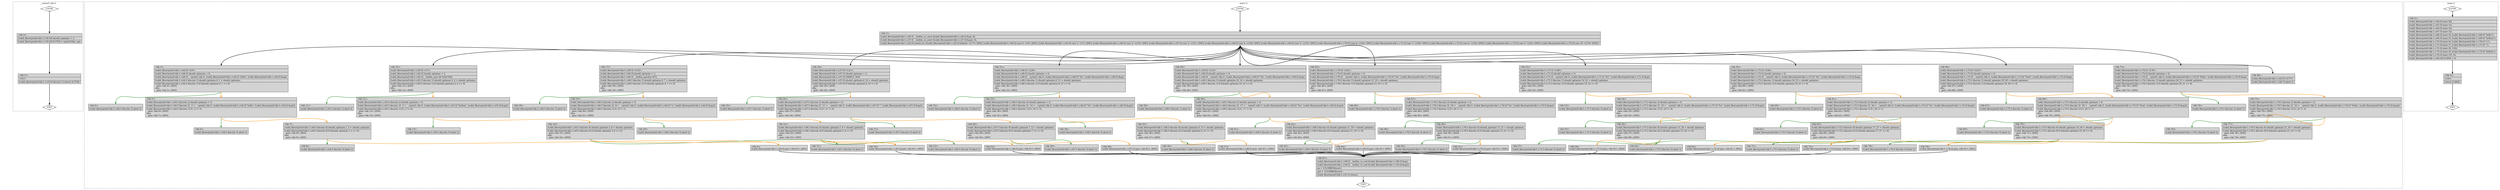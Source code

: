 digraph "a-vprintf-chk-1.c.015t.cfg" {
overlap=false;
subgraph "cluster___vprintf_chk" {
	style="dashed";
	color="black";
	label="__vprintf_chk ()";
	fn_6_basic_block_0 [shape=Mdiamond,style=filled,fillcolor=white,label="ENTRY"];

	fn_6_basic_block_1 [shape=Mdiamond,style=filled,fillcolor=white,label="EXIT"];

	fn_6_basic_block_2 [shape=record,style=filled,fillcolor=lightgrey,label="{\<bb\ 2\>:\l\
|[valid_files/vprintf-chk-1.c:18:19]\ should_optimize\ =\ 1;\l\
|[valid_files/vprintf-chk-1.c:19:10]\ D.3758\ =\ vprintf\ (fmt,\ ap);\l\
}"];

	fn_6_basic_block_3 [shape=record,style=filled,fillcolor=lightgrey,label="{\<bb\ 3\>:\l\
|\<L0\>:\l\
|[valid_files/vprintf-chk-1.c:19:10\ discrim\ 1]\ return\ D.3758;\l\
}"];

	fn_6_basic_block_0:s -> fn_6_basic_block_2:n [style="solid,bold",color=black,weight=100,constraint=true];
	fn_6_basic_block_2:s -> fn_6_basic_block_3:n [style="solid,bold",color=black,weight=100,constraint=true];
	fn_6_basic_block_3:s -> fn_6_basic_block_1:n [style="solid,bold",color=black,weight=10,constraint=true];
	fn_6_basic_block_0:s -> fn_6_basic_block_1:n [style="invis",constraint=true];
}
subgraph "cluster_inner" {
	style="dashed";
	color="black";
	label="inner ()";
	fn_7_basic_block_0 [shape=Mdiamond,style=filled,fillcolor=white,label="ENTRY"];

	fn_7_basic_block_1 [shape=Mdiamond,style=filled,fillcolor=white,label="EXIT"];

	fn_7_basic_block_2 [shape=record,style=filled,fillcolor=lightgrey,label="{\<bb\ 2\>:\l\
|[valid_files/vprintf-chk-1.c:26:3]\ __builtin_va_start\ ([valid_files/vprintf-chk-1.c:26:3]\ &ap,\ 0);\l\
|[valid_files/vprintf-chk-1.c:27:3]\ __builtin_va_start\ ([valid_files/vprintf-chk-1.c:27:3]\ &ap2,\ 0);\l\
|[valid_files/vprintf-chk-1.c:29:3]\ switch\ (x)\ \<[valid_files/vprintf-chk-1.c:45:5]\ default:\ \<L77\>\ [INV],\ [valid_files/vprintf-chk-1.c:64:3]\ case\ 0:\ \<L0\>\ [INV],\ [valid_files/vprintf-chk-1.c:65:3]\ case\ 1:\ \<L7\>\ [INV],\ [valid_files/vprintf-chk-1.c:66:3]\ case\ 2:\ \<L14\>\ [INV],\ [valid_files/vprintf-chk-1.c:67:3]\ case\ 3:\ \<L21\>\ [INV],\ [valid_files/vprintf-chk-1.c:68:3]\ case\ 4:\ \<L28\>\ [INV],\ [valid_files/vprintf-chk-1.c:69:3]\ case\ 5:\ \<L35\>\ [INV],\ [valid_files/vprintf-chk-1.c:70:3]\ case\ 6:\ \<L42\>\ [INV],\ [valid_files/vprintf-chk-1.c:71:3]\ case\ 7:\ \<L49\>\ [INV],\ [valid_files/vprintf-chk-1.c:72:3]\ case\ 8:\ \<L56\>\ [INV],\ [valid_files/vprintf-chk-1.c:73:3]\ case\ 9:\ \<L63\>\ [INV],\ [valid_files/vprintf-chk-1.c:74:3]\ case\ 10:\ \<L70\>\ [INV]\>\l\
}"];

	fn_7_basic_block_3 [shape=record,style=filled,fillcolor=lightgrey,label="{\<bb\ 3\>:\l\
|[valid_files/vprintf-chk-1.c:64:3]\ \<L0\>:\l\
|[valid_files/vprintf-chk-1.c:64:3]\ should_optimize\ =\ 0;\l\
|[valid_files/vprintf-chk-1.c:64:3]\ __vprintf_chk\ (1,\ [valid_files/vprintf-chk-1.c:64:3]\ \"hello\",\ [valid_files/vprintf-chk-1.c:64:3]\ &ap);\l\
|[valid_files/vprintf-chk-1.c:64:3\ discrim\ 1]\ should_optimize.0_1\ =\ should_optimize;\l\
|[valid_files/vprintf-chk-1.c:64:3\ discrim\ 1]\ if\ (should_optimize.0_1\ ==\ 0)\l\
\ \ goto\ \<bb\ 4\>;\ [INV]\l\
else\l\
\ \ goto\ \<bb\ 5\>;\ [INV]\l\
}"];

	fn_7_basic_block_4 [shape=record,style=filled,fillcolor=lightgrey,label="{\<bb\ 4\>:\l\
|[valid_files/vprintf-chk-1.c:64:3\ discrim\ 1]\ abort\ ();\l\
}"];

	fn_7_basic_block_5 [shape=record,style=filled,fillcolor=lightgrey,label="{\<bb\ 5\>:\l\
|[valid_files/vprintf-chk-1.c:64:3\ discrim\ 2]\ should_optimize\ =\ 0;\l\
|[valid_files/vprintf-chk-1.c:64:3\ discrim\ 2]\ _2\ =\ __vprintf_chk\ (1,\ [valid_files/vprintf-chk-1.c:64:3]\ \"hello\",\ [valid_files/vprintf-chk-1.c:64:3]\ &ap2);\l\
|[valid_files/vprintf-chk-1.c:64:3\ discrim\ 1]\ if\ (_2\ !=\ 5)\l\
\ \ goto\ \<bb\ 6\>;\ [INV]\l\
else\l\
\ \ goto\ \<bb\ 7\>;\ [INV]\l\
}"];

	fn_7_basic_block_6 [shape=record,style=filled,fillcolor=lightgrey,label="{\<bb\ 6\>:\l\
|[valid_files/vprintf-chk-1.c:64:3\ discrim\ 3]\ abort\ ();\l\
}"];

	fn_7_basic_block_7 [shape=record,style=filled,fillcolor=lightgrey,label="{\<bb\ 7\>:\l\
|[valid_files/vprintf-chk-1.c:64:3\ discrim\ 4]\ should_optimize.1_3\ =\ should_optimize;\l\
|[valid_files/vprintf-chk-1.c:64:3\ discrim\ 4]\ if\ (should_optimize.1_3\ ==\ 0)\l\
\ \ goto\ \<bb\ 8\>;\ [INV]\l\
else\l\
\ \ goto\ \<bb\ 9\>;\ [INV]\l\
}"];

	fn_7_basic_block_8 [shape=record,style=filled,fillcolor=lightgrey,label="{\<bb\ 8\>:\l\
|[valid_files/vprintf-chk-1.c:64:3\ discrim\ 5]\ abort\ ();\l\
}"];

	fn_7_basic_block_9 [shape=record,style=filled,fillcolor=lightgrey,label="{\<bb\ 9\>:\l\
[valid_files/vprintf-chk-1.c:64:3]\ goto\ \<bb\ 81\>;\ [INV]\l\
}"];

	fn_7_basic_block_10 [shape=record,style=filled,fillcolor=lightgrey,label="{\<bb\ 10\>:\l\
|[valid_files/vprintf-chk-1.c:65:3]\ \<L7\>:\l\
|[valid_files/vprintf-chk-1.c:65:3]\ should_optimize\ =\ 1;\l\
|[valid_files/vprintf-chk-1.c:65:3]\ __builtin_puts\ (&\"hello\"[0]);\l\
|[valid_files/vprintf-chk-1.c:65:3\ discrim\ 1]\ should_optimize.2_4\ =\ should_optimize;\l\
|[valid_files/vprintf-chk-1.c:65:3\ discrim\ 1]\ if\ (should_optimize.2_4\ ==\ 0)\l\
\ \ goto\ \<bb\ 11\>;\ [INV]\l\
else\l\
\ \ goto\ \<bb\ 12\>;\ [INV]\l\
}"];

	fn_7_basic_block_11 [shape=record,style=filled,fillcolor=lightgrey,label="{\<bb\ 11\>:\l\
|[valid_files/vprintf-chk-1.c:65:3\ discrim\ 1]\ abort\ ();\l\
}"];

	fn_7_basic_block_12 [shape=record,style=filled,fillcolor=lightgrey,label="{\<bb\ 12\>:\l\
|[valid_files/vprintf-chk-1.c:65:3\ discrim\ 2]\ should_optimize\ =\ 0;\l\
|[valid_files/vprintf-chk-1.c:65:3\ discrim\ 2]\ _5\ =\ __vprintf_chk\ (1,\ [valid_files/vprintf-chk-1.c:65:3]\ \"hello\\n\",\ [valid_files/vprintf-chk-1.c:65:3]\ &ap2);\l\
|[valid_files/vprintf-chk-1.c:65:3\ discrim\ 1]\ if\ (_5\ !=\ 6)\l\
\ \ goto\ \<bb\ 13\>;\ [INV]\l\
else\l\
\ \ goto\ \<bb\ 14\>;\ [INV]\l\
}"];

	fn_7_basic_block_13 [shape=record,style=filled,fillcolor=lightgrey,label="{\<bb\ 13\>:\l\
|[valid_files/vprintf-chk-1.c:65:3\ discrim\ 3]\ abort\ ();\l\
}"];

	fn_7_basic_block_14 [shape=record,style=filled,fillcolor=lightgrey,label="{\<bb\ 14\>:\l\
|[valid_files/vprintf-chk-1.c:65:3\ discrim\ 4]\ should_optimize.3_6\ =\ should_optimize;\l\
|[valid_files/vprintf-chk-1.c:65:3\ discrim\ 4]\ if\ (should_optimize.3_6\ ==\ 0)\l\
\ \ goto\ \<bb\ 15\>;\ [INV]\l\
else\l\
\ \ goto\ \<bb\ 16\>;\ [INV]\l\
}"];

	fn_7_basic_block_15 [shape=record,style=filled,fillcolor=lightgrey,label="{\<bb\ 15\>:\l\
|[valid_files/vprintf-chk-1.c:65:3\ discrim\ 5]\ abort\ ();\l\
}"];

	fn_7_basic_block_16 [shape=record,style=filled,fillcolor=lightgrey,label="{\<bb\ 16\>:\l\
[valid_files/vprintf-chk-1.c:65:3]\ goto\ \<bb\ 81\>;\ [INV]\l\
}"];

	fn_7_basic_block_17 [shape=record,style=filled,fillcolor=lightgrey,label="{\<bb\ 17\>:\l\
|[valid_files/vprintf-chk-1.c:66:3]\ \<L14\>:\l\
|[valid_files/vprintf-chk-1.c:66:3]\ should_optimize\ =\ 1;\l\
|[valid_files/vprintf-chk-1.c:66:3]\ __builtin_putchar\ (97);\l\
|[valid_files/vprintf-chk-1.c:66:3\ discrim\ 1]\ should_optimize.4_7\ =\ should_optimize;\l\
|[valid_files/vprintf-chk-1.c:66:3\ discrim\ 1]\ if\ (should_optimize.4_7\ ==\ 0)\l\
\ \ goto\ \<bb\ 18\>;\ [INV]\l\
else\l\
\ \ goto\ \<bb\ 19\>;\ [INV]\l\
}"];

	fn_7_basic_block_18 [shape=record,style=filled,fillcolor=lightgrey,label="{\<bb\ 18\>:\l\
|[valid_files/vprintf-chk-1.c:66:3\ discrim\ 1]\ abort\ ();\l\
}"];

	fn_7_basic_block_19 [shape=record,style=filled,fillcolor=lightgrey,label="{\<bb\ 19\>:\l\
|[valid_files/vprintf-chk-1.c:66:3\ discrim\ 2]\ should_optimize\ =\ 0;\l\
|[valid_files/vprintf-chk-1.c:66:3\ discrim\ 2]\ _8\ =\ __vprintf_chk\ (1,\ [valid_files/vprintf-chk-1.c:66:3]\ \"a\",\ [valid_files/vprintf-chk-1.c:66:3]\ &ap2);\l\
|[valid_files/vprintf-chk-1.c:66:3\ discrim\ 1]\ if\ (_8\ !=\ 1)\l\
\ \ goto\ \<bb\ 20\>;\ [INV]\l\
else\l\
\ \ goto\ \<bb\ 21\>;\ [INV]\l\
}"];

	fn_7_basic_block_20 [shape=record,style=filled,fillcolor=lightgrey,label="{\<bb\ 20\>:\l\
|[valid_files/vprintf-chk-1.c:66:3\ discrim\ 3]\ abort\ ();\l\
}"];

	fn_7_basic_block_21 [shape=record,style=filled,fillcolor=lightgrey,label="{\<bb\ 21\>:\l\
|[valid_files/vprintf-chk-1.c:66:3\ discrim\ 4]\ should_optimize.5_9\ =\ should_optimize;\l\
|[valid_files/vprintf-chk-1.c:66:3\ discrim\ 4]\ if\ (should_optimize.5_9\ ==\ 0)\l\
\ \ goto\ \<bb\ 22\>;\ [INV]\l\
else\l\
\ \ goto\ \<bb\ 23\>;\ [INV]\l\
}"];

	fn_7_basic_block_22 [shape=record,style=filled,fillcolor=lightgrey,label="{\<bb\ 22\>:\l\
|[valid_files/vprintf-chk-1.c:66:3\ discrim\ 5]\ abort\ ();\l\
}"];

	fn_7_basic_block_23 [shape=record,style=filled,fillcolor=lightgrey,label="{\<bb\ 23\>:\l\
[valid_files/vprintf-chk-1.c:66:3]\ goto\ \<bb\ 81\>;\ [INV]\l\
}"];

	fn_7_basic_block_24 [shape=record,style=filled,fillcolor=lightgrey,label="{\<bb\ 24\>:\l\
|[valid_files/vprintf-chk-1.c:67:3]\ \<L21\>:\l\
|[valid_files/vprintf-chk-1.c:67:3]\ should_optimize\ =\ 1;\l\
|[valid_files/vprintf-chk-1.c:67:3]\ GIMPLE_NOP\l\
|[valid_files/vprintf-chk-1.c:67:3]\ should_optimize.6_10\ =\ should_optimize;\l\
|[valid_files/vprintf-chk-1.c:67:3]\ if\ (should_optimize.6_10\ ==\ 0)\l\
\ \ goto\ \<bb\ 25\>;\ [INV]\l\
else\l\
\ \ goto\ \<bb\ 26\>;\ [INV]\l\
}"];

	fn_7_basic_block_25 [shape=record,style=filled,fillcolor=lightgrey,label="{\<bb\ 25\>:\l\
|[valid_files/vprintf-chk-1.c:67:3\ discrim\ 1]\ abort\ ();\l\
}"];

	fn_7_basic_block_26 [shape=record,style=filled,fillcolor=lightgrey,label="{\<bb\ 26\>:\l\
|[valid_files/vprintf-chk-1.c:67:3\ discrim\ 2]\ should_optimize\ =\ 0;\l\
|[valid_files/vprintf-chk-1.c:67:3\ discrim\ 2]\ _11\ =\ __vprintf_chk\ (1,\ [valid_files/vprintf-chk-1.c:67:3]\ \"\",\ [valid_files/vprintf-chk-1.c:67:3]\ &ap2);\l\
|[valid_files/vprintf-chk-1.c:67:3\ discrim\ 1]\ if\ (_11\ !=\ 0)\l\
\ \ goto\ \<bb\ 27\>;\ [INV]\l\
else\l\
\ \ goto\ \<bb\ 28\>;\ [INV]\l\
}"];

	fn_7_basic_block_27 [shape=record,style=filled,fillcolor=lightgrey,label="{\<bb\ 27\>:\l\
|[valid_files/vprintf-chk-1.c:67:3\ discrim\ 3]\ abort\ ();\l\
}"];

	fn_7_basic_block_28 [shape=record,style=filled,fillcolor=lightgrey,label="{\<bb\ 28\>:\l\
|[valid_files/vprintf-chk-1.c:67:3\ discrim\ 4]\ should_optimize.7_12\ =\ should_optimize;\l\
|[valid_files/vprintf-chk-1.c:67:3\ discrim\ 4]\ if\ (should_optimize.7_12\ ==\ 0)\l\
\ \ goto\ \<bb\ 29\>;\ [INV]\l\
else\l\
\ \ goto\ \<bb\ 30\>;\ [INV]\l\
}"];

	fn_7_basic_block_29 [shape=record,style=filled,fillcolor=lightgrey,label="{\<bb\ 29\>:\l\
|[valid_files/vprintf-chk-1.c:67:3\ discrim\ 5]\ abort\ ();\l\
}"];

	fn_7_basic_block_30 [shape=record,style=filled,fillcolor=lightgrey,label="{\<bb\ 30\>:\l\
[valid_files/vprintf-chk-1.c:67:3]\ goto\ \<bb\ 81\>;\ [INV]\l\
}"];

	fn_7_basic_block_31 [shape=record,style=filled,fillcolor=lightgrey,label="{\<bb\ 31\>:\l\
|[valid_files/vprintf-chk-1.c:68:3]\ \<L28\>:\l\
|[valid_files/vprintf-chk-1.c:68:3]\ should_optimize\ =\ 0;\l\
|[valid_files/vprintf-chk-1.c:68:3]\ __vprintf_chk\ (1,\ [valid_files/vprintf-chk-1.c:68:3]\ \"%s\",\ [valid_files/vprintf-chk-1.c:68:3]\ &ap);\l\
|[valid_files/vprintf-chk-1.c:68:3\ discrim\ 1]\ should_optimize.8_13\ =\ should_optimize;\l\
|[valid_files/vprintf-chk-1.c:68:3\ discrim\ 1]\ if\ (should_optimize.8_13\ ==\ 0)\l\
\ \ goto\ \<bb\ 32\>;\ [INV]\l\
else\l\
\ \ goto\ \<bb\ 33\>;\ [INV]\l\
}"];

	fn_7_basic_block_32 [shape=record,style=filled,fillcolor=lightgrey,label="{\<bb\ 32\>:\l\
|[valid_files/vprintf-chk-1.c:68:3\ discrim\ 1]\ abort\ ();\l\
}"];

	fn_7_basic_block_33 [shape=record,style=filled,fillcolor=lightgrey,label="{\<bb\ 33\>:\l\
|[valid_files/vprintf-chk-1.c:68:3\ discrim\ 2]\ should_optimize\ =\ 0;\l\
|[valid_files/vprintf-chk-1.c:68:3\ discrim\ 2]\ _14\ =\ __vprintf_chk\ (1,\ [valid_files/vprintf-chk-1.c:68:3]\ \"%s\",\ [valid_files/vprintf-chk-1.c:68:3]\ &ap2);\l\
|[valid_files/vprintf-chk-1.c:68:3\ discrim\ 1]\ if\ (_14\ !=\ 5)\l\
\ \ goto\ \<bb\ 34\>;\ [INV]\l\
else\l\
\ \ goto\ \<bb\ 35\>;\ [INV]\l\
}"];

	fn_7_basic_block_34 [shape=record,style=filled,fillcolor=lightgrey,label="{\<bb\ 34\>:\l\
|[valid_files/vprintf-chk-1.c:68:3\ discrim\ 3]\ abort\ ();\l\
}"];

	fn_7_basic_block_35 [shape=record,style=filled,fillcolor=lightgrey,label="{\<bb\ 35\>:\l\
|[valid_files/vprintf-chk-1.c:68:3\ discrim\ 4]\ should_optimize.9_15\ =\ should_optimize;\l\
|[valid_files/vprintf-chk-1.c:68:3\ discrim\ 4]\ if\ (should_optimize.9_15\ ==\ 0)\l\
\ \ goto\ \<bb\ 36\>;\ [INV]\l\
else\l\
\ \ goto\ \<bb\ 37\>;\ [INV]\l\
}"];

	fn_7_basic_block_36 [shape=record,style=filled,fillcolor=lightgrey,label="{\<bb\ 36\>:\l\
|[valid_files/vprintf-chk-1.c:68:3\ discrim\ 5]\ abort\ ();\l\
}"];

	fn_7_basic_block_37 [shape=record,style=filled,fillcolor=lightgrey,label="{\<bb\ 37\>:\l\
[valid_files/vprintf-chk-1.c:68:3]\ goto\ \<bb\ 81\>;\ [INV]\l\
}"];

	fn_7_basic_block_38 [shape=record,style=filled,fillcolor=lightgrey,label="{\<bb\ 38\>:\l\
|[valid_files/vprintf-chk-1.c:69:3]\ \<L35\>:\l\
|[valid_files/vprintf-chk-1.c:69:3]\ should_optimize\ =\ 0;\l\
|[valid_files/vprintf-chk-1.c:69:3]\ __vprintf_chk\ (1,\ [valid_files/vprintf-chk-1.c:69:3]\ \"%s\",\ [valid_files/vprintf-chk-1.c:69:3]\ &ap);\l\
|[valid_files/vprintf-chk-1.c:69:3\ discrim\ 1]\ should_optimize.10_16\ =\ should_optimize;\l\
|[valid_files/vprintf-chk-1.c:69:3\ discrim\ 1]\ if\ (should_optimize.10_16\ ==\ 0)\l\
\ \ goto\ \<bb\ 39\>;\ [INV]\l\
else\l\
\ \ goto\ \<bb\ 40\>;\ [INV]\l\
}"];

	fn_7_basic_block_39 [shape=record,style=filled,fillcolor=lightgrey,label="{\<bb\ 39\>:\l\
|[valid_files/vprintf-chk-1.c:69:3\ discrim\ 1]\ abort\ ();\l\
}"];

	fn_7_basic_block_40 [shape=record,style=filled,fillcolor=lightgrey,label="{\<bb\ 40\>:\l\
|[valid_files/vprintf-chk-1.c:69:3\ discrim\ 2]\ should_optimize\ =\ 0;\l\
|[valid_files/vprintf-chk-1.c:69:3\ discrim\ 2]\ _17\ =\ __vprintf_chk\ (1,\ [valid_files/vprintf-chk-1.c:69:3]\ \"%s\",\ [valid_files/vprintf-chk-1.c:69:3]\ &ap2);\l\
|[valid_files/vprintf-chk-1.c:69:3\ discrim\ 1]\ if\ (_17\ !=\ 6)\l\
\ \ goto\ \<bb\ 41\>;\ [INV]\l\
else\l\
\ \ goto\ \<bb\ 42\>;\ [INV]\l\
}"];

	fn_7_basic_block_41 [shape=record,style=filled,fillcolor=lightgrey,label="{\<bb\ 41\>:\l\
|[valid_files/vprintf-chk-1.c:69:3\ discrim\ 3]\ abort\ ();\l\
}"];

	fn_7_basic_block_42 [shape=record,style=filled,fillcolor=lightgrey,label="{\<bb\ 42\>:\l\
|[valid_files/vprintf-chk-1.c:69:3\ discrim\ 4]\ should_optimize.11_18\ =\ should_optimize;\l\
|[valid_files/vprintf-chk-1.c:69:3\ discrim\ 4]\ if\ (should_optimize.11_18\ ==\ 0)\l\
\ \ goto\ \<bb\ 43\>;\ [INV]\l\
else\l\
\ \ goto\ \<bb\ 44\>;\ [INV]\l\
}"];

	fn_7_basic_block_43 [shape=record,style=filled,fillcolor=lightgrey,label="{\<bb\ 43\>:\l\
|[valid_files/vprintf-chk-1.c:69:3\ discrim\ 5]\ abort\ ();\l\
}"];

	fn_7_basic_block_44 [shape=record,style=filled,fillcolor=lightgrey,label="{\<bb\ 44\>:\l\
[valid_files/vprintf-chk-1.c:69:3]\ goto\ \<bb\ 81\>;\ [INV]\l\
}"];

	fn_7_basic_block_45 [shape=record,style=filled,fillcolor=lightgrey,label="{\<bb\ 45\>:\l\
|[valid_files/vprintf-chk-1.c:70:3]\ \<L42\>:\l\
|[valid_files/vprintf-chk-1.c:70:3]\ should_optimize\ =\ 0;\l\
|[valid_files/vprintf-chk-1.c:70:3]\ __vprintf_chk\ (1,\ [valid_files/vprintf-chk-1.c:70:3]\ \"%s\",\ [valid_files/vprintf-chk-1.c:70:3]\ &ap);\l\
|[valid_files/vprintf-chk-1.c:70:3\ discrim\ 1]\ should_optimize.12_19\ =\ should_optimize;\l\
|[valid_files/vprintf-chk-1.c:70:3\ discrim\ 1]\ if\ (should_optimize.12_19\ ==\ 0)\l\
\ \ goto\ \<bb\ 46\>;\ [INV]\l\
else\l\
\ \ goto\ \<bb\ 47\>;\ [INV]\l\
}"];

	fn_7_basic_block_46 [shape=record,style=filled,fillcolor=lightgrey,label="{\<bb\ 46\>:\l\
|[valid_files/vprintf-chk-1.c:70:3\ discrim\ 1]\ abort\ ();\l\
}"];

	fn_7_basic_block_47 [shape=record,style=filled,fillcolor=lightgrey,label="{\<bb\ 47\>:\l\
|[valid_files/vprintf-chk-1.c:70:3\ discrim\ 2]\ should_optimize\ =\ 0;\l\
|[valid_files/vprintf-chk-1.c:70:3\ discrim\ 2]\ _20\ =\ __vprintf_chk\ (1,\ [valid_files/vprintf-chk-1.c:70:3]\ \"%s\",\ [valid_files/vprintf-chk-1.c:70:3]\ &ap2);\l\
|[valid_files/vprintf-chk-1.c:70:3\ discrim\ 1]\ if\ (_20\ !=\ 1)\l\
\ \ goto\ \<bb\ 48\>;\ [INV]\l\
else\l\
\ \ goto\ \<bb\ 49\>;\ [INV]\l\
}"];

	fn_7_basic_block_48 [shape=record,style=filled,fillcolor=lightgrey,label="{\<bb\ 48\>:\l\
|[valid_files/vprintf-chk-1.c:70:3\ discrim\ 3]\ abort\ ();\l\
}"];

	fn_7_basic_block_49 [shape=record,style=filled,fillcolor=lightgrey,label="{\<bb\ 49\>:\l\
|[valid_files/vprintf-chk-1.c:70:3\ discrim\ 4]\ should_optimize.13_21\ =\ should_optimize;\l\
|[valid_files/vprintf-chk-1.c:70:3\ discrim\ 4]\ if\ (should_optimize.13_21\ ==\ 0)\l\
\ \ goto\ \<bb\ 50\>;\ [INV]\l\
else\l\
\ \ goto\ \<bb\ 51\>;\ [INV]\l\
}"];

	fn_7_basic_block_50 [shape=record,style=filled,fillcolor=lightgrey,label="{\<bb\ 50\>:\l\
|[valid_files/vprintf-chk-1.c:70:3\ discrim\ 5]\ abort\ ();\l\
}"];

	fn_7_basic_block_51 [shape=record,style=filled,fillcolor=lightgrey,label="{\<bb\ 51\>:\l\
[valid_files/vprintf-chk-1.c:70:3]\ goto\ \<bb\ 81\>;\ [INV]\l\
}"];

	fn_7_basic_block_52 [shape=record,style=filled,fillcolor=lightgrey,label="{\<bb\ 52\>:\l\
|[valid_files/vprintf-chk-1.c:71:3]\ \<L49\>:\l\
|[valid_files/vprintf-chk-1.c:71:3]\ should_optimize\ =\ 0;\l\
|[valid_files/vprintf-chk-1.c:71:3]\ __vprintf_chk\ (1,\ [valid_files/vprintf-chk-1.c:71:3]\ \"%s\",\ [valid_files/vprintf-chk-1.c:71:3]\ &ap);\l\
|[valid_files/vprintf-chk-1.c:71:3\ discrim\ 1]\ should_optimize.14_22\ =\ should_optimize;\l\
|[valid_files/vprintf-chk-1.c:71:3\ discrim\ 1]\ if\ (should_optimize.14_22\ ==\ 0)\l\
\ \ goto\ \<bb\ 53\>;\ [INV]\l\
else\l\
\ \ goto\ \<bb\ 54\>;\ [INV]\l\
}"];

	fn_7_basic_block_53 [shape=record,style=filled,fillcolor=lightgrey,label="{\<bb\ 53\>:\l\
|[valid_files/vprintf-chk-1.c:71:3\ discrim\ 1]\ abort\ ();\l\
}"];

	fn_7_basic_block_54 [shape=record,style=filled,fillcolor=lightgrey,label="{\<bb\ 54\>:\l\
|[valid_files/vprintf-chk-1.c:71:3\ discrim\ 2]\ should_optimize\ =\ 0;\l\
|[valid_files/vprintf-chk-1.c:71:3\ discrim\ 2]\ _23\ =\ __vprintf_chk\ (1,\ [valid_files/vprintf-chk-1.c:71:3]\ \"%s\",\ [valid_files/vprintf-chk-1.c:71:3]\ &ap2);\l\
|[valid_files/vprintf-chk-1.c:71:3\ discrim\ 1]\ if\ (_23\ !=\ 0)\l\
\ \ goto\ \<bb\ 55\>;\ [INV]\l\
else\l\
\ \ goto\ \<bb\ 56\>;\ [INV]\l\
}"];

	fn_7_basic_block_55 [shape=record,style=filled,fillcolor=lightgrey,label="{\<bb\ 55\>:\l\
|[valid_files/vprintf-chk-1.c:71:3\ discrim\ 3]\ abort\ ();\l\
}"];

	fn_7_basic_block_56 [shape=record,style=filled,fillcolor=lightgrey,label="{\<bb\ 56\>:\l\
|[valid_files/vprintf-chk-1.c:71:3\ discrim\ 4]\ should_optimize.15_24\ =\ should_optimize;\l\
|[valid_files/vprintf-chk-1.c:71:3\ discrim\ 4]\ if\ (should_optimize.15_24\ ==\ 0)\l\
\ \ goto\ \<bb\ 57\>;\ [INV]\l\
else\l\
\ \ goto\ \<bb\ 58\>;\ [INV]\l\
}"];

	fn_7_basic_block_57 [shape=record,style=filled,fillcolor=lightgrey,label="{\<bb\ 57\>:\l\
|[valid_files/vprintf-chk-1.c:71:3\ discrim\ 5]\ abort\ ();\l\
}"];

	fn_7_basic_block_58 [shape=record,style=filled,fillcolor=lightgrey,label="{\<bb\ 58\>:\l\
[valid_files/vprintf-chk-1.c:71:3]\ goto\ \<bb\ 81\>;\ [INV]\l\
}"];

	fn_7_basic_block_59 [shape=record,style=filled,fillcolor=lightgrey,label="{\<bb\ 59\>:\l\
|[valid_files/vprintf-chk-1.c:72:3]\ \<L56\>:\l\
|[valid_files/vprintf-chk-1.c:72:3]\ should_optimize\ =\ 0;\l\
|[valid_files/vprintf-chk-1.c:72:3]\ __vprintf_chk\ (1,\ [valid_files/vprintf-chk-1.c:72:3]\ \"%c\",\ [valid_files/vprintf-chk-1.c:72:3]\ &ap);\l\
|[valid_files/vprintf-chk-1.c:72:3\ discrim\ 1]\ should_optimize.16_25\ =\ should_optimize;\l\
|[valid_files/vprintf-chk-1.c:72:3\ discrim\ 1]\ if\ (should_optimize.16_25\ ==\ 0)\l\
\ \ goto\ \<bb\ 60\>;\ [INV]\l\
else\l\
\ \ goto\ \<bb\ 61\>;\ [INV]\l\
}"];

	fn_7_basic_block_60 [shape=record,style=filled,fillcolor=lightgrey,label="{\<bb\ 60\>:\l\
|[valid_files/vprintf-chk-1.c:72:3\ discrim\ 1]\ abort\ ();\l\
}"];

	fn_7_basic_block_61 [shape=record,style=filled,fillcolor=lightgrey,label="{\<bb\ 61\>:\l\
|[valid_files/vprintf-chk-1.c:72:3\ discrim\ 2]\ should_optimize\ =\ 0;\l\
|[valid_files/vprintf-chk-1.c:72:3\ discrim\ 2]\ _26\ =\ __vprintf_chk\ (1,\ [valid_files/vprintf-chk-1.c:72:3]\ \"%c\",\ [valid_files/vprintf-chk-1.c:72:3]\ &ap2);\l\
|[valid_files/vprintf-chk-1.c:72:3\ discrim\ 1]\ if\ (_26\ !=\ 1)\l\
\ \ goto\ \<bb\ 62\>;\ [INV]\l\
else\l\
\ \ goto\ \<bb\ 63\>;\ [INV]\l\
}"];

	fn_7_basic_block_62 [shape=record,style=filled,fillcolor=lightgrey,label="{\<bb\ 62\>:\l\
|[valid_files/vprintf-chk-1.c:72:3\ discrim\ 3]\ abort\ ();\l\
}"];

	fn_7_basic_block_63 [shape=record,style=filled,fillcolor=lightgrey,label="{\<bb\ 63\>:\l\
|[valid_files/vprintf-chk-1.c:72:3\ discrim\ 4]\ should_optimize.17_27\ =\ should_optimize;\l\
|[valid_files/vprintf-chk-1.c:72:3\ discrim\ 4]\ if\ (should_optimize.17_27\ ==\ 0)\l\
\ \ goto\ \<bb\ 64\>;\ [INV]\l\
else\l\
\ \ goto\ \<bb\ 65\>;\ [INV]\l\
}"];

	fn_7_basic_block_64 [shape=record,style=filled,fillcolor=lightgrey,label="{\<bb\ 64\>:\l\
|[valid_files/vprintf-chk-1.c:72:3\ discrim\ 5]\ abort\ ();\l\
}"];

	fn_7_basic_block_65 [shape=record,style=filled,fillcolor=lightgrey,label="{\<bb\ 65\>:\l\
[valid_files/vprintf-chk-1.c:72:3]\ goto\ \<bb\ 81\>;\ [INV]\l\
}"];

	fn_7_basic_block_66 [shape=record,style=filled,fillcolor=lightgrey,label="{\<bb\ 66\>:\l\
|[valid_files/vprintf-chk-1.c:73:3]\ \<L63\>:\l\
|[valid_files/vprintf-chk-1.c:73:3]\ should_optimize\ =\ 0;\l\
|[valid_files/vprintf-chk-1.c:73:3]\ __vprintf_chk\ (1,\ [valid_files/vprintf-chk-1.c:73:3]\ \"%s\\n\",\ [valid_files/vprintf-chk-1.c:73:3]\ &ap);\l\
|[valid_files/vprintf-chk-1.c:73:3\ discrim\ 1]\ should_optimize.18_28\ =\ should_optimize;\l\
|[valid_files/vprintf-chk-1.c:73:3\ discrim\ 1]\ if\ (should_optimize.18_28\ ==\ 0)\l\
\ \ goto\ \<bb\ 67\>;\ [INV]\l\
else\l\
\ \ goto\ \<bb\ 68\>;\ [INV]\l\
}"];

	fn_7_basic_block_67 [shape=record,style=filled,fillcolor=lightgrey,label="{\<bb\ 67\>:\l\
|[valid_files/vprintf-chk-1.c:73:3\ discrim\ 1]\ abort\ ();\l\
}"];

	fn_7_basic_block_68 [shape=record,style=filled,fillcolor=lightgrey,label="{\<bb\ 68\>:\l\
|[valid_files/vprintf-chk-1.c:73:3\ discrim\ 2]\ should_optimize\ =\ 0;\l\
|[valid_files/vprintf-chk-1.c:73:3\ discrim\ 2]\ _29\ =\ __vprintf_chk\ (1,\ [valid_files/vprintf-chk-1.c:73:3]\ \"%s\\n\",\ [valid_files/vprintf-chk-1.c:73:3]\ &ap2);\l\
|[valid_files/vprintf-chk-1.c:73:3\ discrim\ 1]\ if\ (_29\ !=\ 7)\l\
\ \ goto\ \<bb\ 69\>;\ [INV]\l\
else\l\
\ \ goto\ \<bb\ 70\>;\ [INV]\l\
}"];

	fn_7_basic_block_69 [shape=record,style=filled,fillcolor=lightgrey,label="{\<bb\ 69\>:\l\
|[valid_files/vprintf-chk-1.c:73:3\ discrim\ 3]\ abort\ ();\l\
}"];

	fn_7_basic_block_70 [shape=record,style=filled,fillcolor=lightgrey,label="{\<bb\ 70\>:\l\
|[valid_files/vprintf-chk-1.c:73:3\ discrim\ 4]\ should_optimize.19_30\ =\ should_optimize;\l\
|[valid_files/vprintf-chk-1.c:73:3\ discrim\ 4]\ if\ (should_optimize.19_30\ ==\ 0)\l\
\ \ goto\ \<bb\ 71\>;\ [INV]\l\
else\l\
\ \ goto\ \<bb\ 72\>;\ [INV]\l\
}"];

	fn_7_basic_block_71 [shape=record,style=filled,fillcolor=lightgrey,label="{\<bb\ 71\>:\l\
|[valid_files/vprintf-chk-1.c:73:3\ discrim\ 5]\ abort\ ();\l\
}"];

	fn_7_basic_block_72 [shape=record,style=filled,fillcolor=lightgrey,label="{\<bb\ 72\>:\l\
[valid_files/vprintf-chk-1.c:73:3]\ goto\ \<bb\ 81\>;\ [INV]\l\
}"];

	fn_7_basic_block_73 [shape=record,style=filled,fillcolor=lightgrey,label="{\<bb\ 73\>:\l\
|[valid_files/vprintf-chk-1.c:74:3]\ \<L70\>:\l\
|[valid_files/vprintf-chk-1.c:74:3]\ should_optimize\ =\ 0;\l\
|[valid_files/vprintf-chk-1.c:74:3]\ __vprintf_chk\ (1,\ [valid_files/vprintf-chk-1.c:74:3]\ \"%d\\n\",\ [valid_files/vprintf-chk-1.c:74:3]\ &ap);\l\
|[valid_files/vprintf-chk-1.c:74:3\ discrim\ 1]\ should_optimize.20_31\ =\ should_optimize;\l\
|[valid_files/vprintf-chk-1.c:74:3\ discrim\ 1]\ if\ (should_optimize.20_31\ ==\ 0)\l\
\ \ goto\ \<bb\ 74\>;\ [INV]\l\
else\l\
\ \ goto\ \<bb\ 75\>;\ [INV]\l\
}"];

	fn_7_basic_block_74 [shape=record,style=filled,fillcolor=lightgrey,label="{\<bb\ 74\>:\l\
|[valid_files/vprintf-chk-1.c:74:3\ discrim\ 1]\ abort\ ();\l\
}"];

	fn_7_basic_block_75 [shape=record,style=filled,fillcolor=lightgrey,label="{\<bb\ 75\>:\l\
|[valid_files/vprintf-chk-1.c:74:3\ discrim\ 2]\ should_optimize\ =\ 0;\l\
|[valid_files/vprintf-chk-1.c:74:3\ discrim\ 2]\ _32\ =\ __vprintf_chk\ (1,\ [valid_files/vprintf-chk-1.c:74:3]\ \"%d\\n\",\ [valid_files/vprintf-chk-1.c:74:3]\ &ap2);\l\
|[valid_files/vprintf-chk-1.c:74:3\ discrim\ 1]\ if\ (_32\ !=\ 2)\l\
\ \ goto\ \<bb\ 76\>;\ [INV]\l\
else\l\
\ \ goto\ \<bb\ 77\>;\ [INV]\l\
}"];

	fn_7_basic_block_76 [shape=record,style=filled,fillcolor=lightgrey,label="{\<bb\ 76\>:\l\
|[valid_files/vprintf-chk-1.c:74:3\ discrim\ 3]\ abort\ ();\l\
}"];

	fn_7_basic_block_77 [shape=record,style=filled,fillcolor=lightgrey,label="{\<bb\ 77\>:\l\
|[valid_files/vprintf-chk-1.c:74:3\ discrim\ 4]\ should_optimize.21_33\ =\ should_optimize;\l\
|[valid_files/vprintf-chk-1.c:74:3\ discrim\ 4]\ if\ (should_optimize.21_33\ ==\ 0)\l\
\ \ goto\ \<bb\ 78\>;\ [INV]\l\
else\l\
\ \ goto\ \<bb\ 79\>;\ [INV]\l\
}"];

	fn_7_basic_block_78 [shape=record,style=filled,fillcolor=lightgrey,label="{\<bb\ 78\>:\l\
|[valid_files/vprintf-chk-1.c:74:3\ discrim\ 5]\ abort\ ();\l\
}"];

	fn_7_basic_block_79 [shape=record,style=filled,fillcolor=lightgrey,label="{\<bb\ 79\>:\l\
[valid_files/vprintf-chk-1.c:74:3]\ goto\ \<bb\ 81\>;\ [INV]\l\
}"];

	fn_7_basic_block_80 [shape=record,style=filled,fillcolor=lightgrey,label="{\<bb\ 80\>:\l\
|[valid_files/vprintf-chk-1.c:45:5]\ \<L77\>:\l\
|[valid_files/vprintf-chk-1.c:46:7]\ abort\ ();\l\
}"];

	fn_7_basic_block_81 [shape=record,style=filled,fillcolor=lightgrey,label="{\<bb\ 81\>:\l\
|[valid_files/vprintf-chk-1.c:49:3]\ __builtin_va_end\ ([valid_files/vprintf-chk-1.c:49:3]\ &ap);\l\
|[valid_files/vprintf-chk-1.c:50:3]\ __builtin_va_end\ ([valid_files/vprintf-chk-1.c:50:3]\ &ap2);\l\
|ap\ =\ \{CLOBBER(eos)\};\l\
|ap2\ =\ \{CLOBBER(eos)\};\l\
|[valid_files/vprintf-chk-1.c:51:1]\ return;\l\
}"];

	fn_7_basic_block_0:s -> fn_7_basic_block_2:n [style="solid,bold",color=black,weight=100,constraint=true];
	fn_7_basic_block_2:s -> fn_7_basic_block_80:n [style="solid,bold",color=black,weight=10,constraint=true];
	fn_7_basic_block_2:s -> fn_7_basic_block_3:n [style="solid,bold",color=black,weight=10,constraint=true];
	fn_7_basic_block_2:s -> fn_7_basic_block_10:n [style="solid,bold",color=black,weight=10,constraint=true];
	fn_7_basic_block_2:s -> fn_7_basic_block_17:n [style="solid,bold",color=black,weight=10,constraint=true];
	fn_7_basic_block_2:s -> fn_7_basic_block_24:n [style="solid,bold",color=black,weight=10,constraint=true];
	fn_7_basic_block_2:s -> fn_7_basic_block_31:n [style="solid,bold",color=black,weight=10,constraint=true];
	fn_7_basic_block_2:s -> fn_7_basic_block_38:n [style="solid,bold",color=black,weight=10,constraint=true];
	fn_7_basic_block_2:s -> fn_7_basic_block_45:n [style="solid,bold",color=black,weight=10,constraint=true];
	fn_7_basic_block_2:s -> fn_7_basic_block_52:n [style="solid,bold",color=black,weight=10,constraint=true];
	fn_7_basic_block_2:s -> fn_7_basic_block_59:n [style="solid,bold",color=black,weight=10,constraint=true];
	fn_7_basic_block_2:s -> fn_7_basic_block_66:n [style="solid,bold",color=black,weight=10,constraint=true];
	fn_7_basic_block_2:s -> fn_7_basic_block_73:n [style="solid,bold",color=black,weight=10,constraint=true];
	fn_7_basic_block_3:s -> fn_7_basic_block_4:n [style="solid,bold",color=forestgreen,weight=10,constraint=true];
	fn_7_basic_block_3:s -> fn_7_basic_block_5:n [style="solid,bold",color=darkorange,weight=10,constraint=true];
	fn_7_basic_block_5:s -> fn_7_basic_block_6:n [style="solid,bold",color=forestgreen,weight=10,constraint=true];
	fn_7_basic_block_5:s -> fn_7_basic_block_7:n [style="solid,bold",color=darkorange,weight=10,constraint=true];
	fn_7_basic_block_7:s -> fn_7_basic_block_8:n [style="solid,bold",color=forestgreen,weight=10,constraint=true];
	fn_7_basic_block_7:s -> fn_7_basic_block_9:n [style="solid,bold",color=darkorange,weight=10,constraint=true];
	fn_7_basic_block_9:s -> fn_7_basic_block_81:n [style="solid,bold",color=black,weight=100,constraint=true];
	fn_7_basic_block_10:s -> fn_7_basic_block_11:n [style="solid,bold",color=forestgreen,weight=10,constraint=true];
	fn_7_basic_block_10:s -> fn_7_basic_block_12:n [style="solid,bold",color=darkorange,weight=10,constraint=true];
	fn_7_basic_block_12:s -> fn_7_basic_block_13:n [style="solid,bold",color=forestgreen,weight=10,constraint=true];
	fn_7_basic_block_12:s -> fn_7_basic_block_14:n [style="solid,bold",color=darkorange,weight=10,constraint=true];
	fn_7_basic_block_14:s -> fn_7_basic_block_15:n [style="solid,bold",color=forestgreen,weight=10,constraint=true];
	fn_7_basic_block_14:s -> fn_7_basic_block_16:n [style="solid,bold",color=darkorange,weight=10,constraint=true];
	fn_7_basic_block_16:s -> fn_7_basic_block_81:n [style="solid,bold",color=black,weight=100,constraint=true];
	fn_7_basic_block_17:s -> fn_7_basic_block_18:n [style="solid,bold",color=forestgreen,weight=10,constraint=true];
	fn_7_basic_block_17:s -> fn_7_basic_block_19:n [style="solid,bold",color=darkorange,weight=10,constraint=true];
	fn_7_basic_block_19:s -> fn_7_basic_block_20:n [style="solid,bold",color=forestgreen,weight=10,constraint=true];
	fn_7_basic_block_19:s -> fn_7_basic_block_21:n [style="solid,bold",color=darkorange,weight=10,constraint=true];
	fn_7_basic_block_21:s -> fn_7_basic_block_22:n [style="solid,bold",color=forestgreen,weight=10,constraint=true];
	fn_7_basic_block_21:s -> fn_7_basic_block_23:n [style="solid,bold",color=darkorange,weight=10,constraint=true];
	fn_7_basic_block_23:s -> fn_7_basic_block_81:n [style="solid,bold",color=black,weight=100,constraint=true];
	fn_7_basic_block_24:s -> fn_7_basic_block_25:n [style="solid,bold",color=forestgreen,weight=10,constraint=true];
	fn_7_basic_block_24:s -> fn_7_basic_block_26:n [style="solid,bold",color=darkorange,weight=10,constraint=true];
	fn_7_basic_block_26:s -> fn_7_basic_block_27:n [style="solid,bold",color=forestgreen,weight=10,constraint=true];
	fn_7_basic_block_26:s -> fn_7_basic_block_28:n [style="solid,bold",color=darkorange,weight=10,constraint=true];
	fn_7_basic_block_28:s -> fn_7_basic_block_29:n [style="solid,bold",color=forestgreen,weight=10,constraint=true];
	fn_7_basic_block_28:s -> fn_7_basic_block_30:n [style="solid,bold",color=darkorange,weight=10,constraint=true];
	fn_7_basic_block_30:s -> fn_7_basic_block_81:n [style="solid,bold",color=black,weight=100,constraint=true];
	fn_7_basic_block_31:s -> fn_7_basic_block_32:n [style="solid,bold",color=forestgreen,weight=10,constraint=true];
	fn_7_basic_block_31:s -> fn_7_basic_block_33:n [style="solid,bold",color=darkorange,weight=10,constraint=true];
	fn_7_basic_block_33:s -> fn_7_basic_block_34:n [style="solid,bold",color=forestgreen,weight=10,constraint=true];
	fn_7_basic_block_33:s -> fn_7_basic_block_35:n [style="solid,bold",color=darkorange,weight=10,constraint=true];
	fn_7_basic_block_35:s -> fn_7_basic_block_36:n [style="solid,bold",color=forestgreen,weight=10,constraint=true];
	fn_7_basic_block_35:s -> fn_7_basic_block_37:n [style="solid,bold",color=darkorange,weight=10,constraint=true];
	fn_7_basic_block_37:s -> fn_7_basic_block_81:n [style="solid,bold",color=black,weight=100,constraint=true];
	fn_7_basic_block_38:s -> fn_7_basic_block_39:n [style="solid,bold",color=forestgreen,weight=10,constraint=true];
	fn_7_basic_block_38:s -> fn_7_basic_block_40:n [style="solid,bold",color=darkorange,weight=10,constraint=true];
	fn_7_basic_block_40:s -> fn_7_basic_block_41:n [style="solid,bold",color=forestgreen,weight=10,constraint=true];
	fn_7_basic_block_40:s -> fn_7_basic_block_42:n [style="solid,bold",color=darkorange,weight=10,constraint=true];
	fn_7_basic_block_42:s -> fn_7_basic_block_43:n [style="solid,bold",color=forestgreen,weight=10,constraint=true];
	fn_7_basic_block_42:s -> fn_7_basic_block_44:n [style="solid,bold",color=darkorange,weight=10,constraint=true];
	fn_7_basic_block_44:s -> fn_7_basic_block_81:n [style="solid,bold",color=black,weight=100,constraint=true];
	fn_7_basic_block_45:s -> fn_7_basic_block_46:n [style="solid,bold",color=forestgreen,weight=10,constraint=true];
	fn_7_basic_block_45:s -> fn_7_basic_block_47:n [style="solid,bold",color=darkorange,weight=10,constraint=true];
	fn_7_basic_block_47:s -> fn_7_basic_block_48:n [style="solid,bold",color=forestgreen,weight=10,constraint=true];
	fn_7_basic_block_47:s -> fn_7_basic_block_49:n [style="solid,bold",color=darkorange,weight=10,constraint=true];
	fn_7_basic_block_49:s -> fn_7_basic_block_50:n [style="solid,bold",color=forestgreen,weight=10,constraint=true];
	fn_7_basic_block_49:s -> fn_7_basic_block_51:n [style="solid,bold",color=darkorange,weight=10,constraint=true];
	fn_7_basic_block_51:s -> fn_7_basic_block_81:n [style="solid,bold",color=black,weight=100,constraint=true];
	fn_7_basic_block_52:s -> fn_7_basic_block_53:n [style="solid,bold",color=forestgreen,weight=10,constraint=true];
	fn_7_basic_block_52:s -> fn_7_basic_block_54:n [style="solid,bold",color=darkorange,weight=10,constraint=true];
	fn_7_basic_block_54:s -> fn_7_basic_block_55:n [style="solid,bold",color=forestgreen,weight=10,constraint=true];
	fn_7_basic_block_54:s -> fn_7_basic_block_56:n [style="solid,bold",color=darkorange,weight=10,constraint=true];
	fn_7_basic_block_56:s -> fn_7_basic_block_57:n [style="solid,bold",color=forestgreen,weight=10,constraint=true];
	fn_7_basic_block_56:s -> fn_7_basic_block_58:n [style="solid,bold",color=darkorange,weight=10,constraint=true];
	fn_7_basic_block_58:s -> fn_7_basic_block_81:n [style="solid,bold",color=black,weight=100,constraint=true];
	fn_7_basic_block_59:s -> fn_7_basic_block_60:n [style="solid,bold",color=forestgreen,weight=10,constraint=true];
	fn_7_basic_block_59:s -> fn_7_basic_block_61:n [style="solid,bold",color=darkorange,weight=10,constraint=true];
	fn_7_basic_block_61:s -> fn_7_basic_block_62:n [style="solid,bold",color=forestgreen,weight=10,constraint=true];
	fn_7_basic_block_61:s -> fn_7_basic_block_63:n [style="solid,bold",color=darkorange,weight=10,constraint=true];
	fn_7_basic_block_63:s -> fn_7_basic_block_64:n [style="solid,bold",color=forestgreen,weight=10,constraint=true];
	fn_7_basic_block_63:s -> fn_7_basic_block_65:n [style="solid,bold",color=darkorange,weight=10,constraint=true];
	fn_7_basic_block_65:s -> fn_7_basic_block_81:n [style="solid,bold",color=black,weight=100,constraint=true];
	fn_7_basic_block_66:s -> fn_7_basic_block_67:n [style="solid,bold",color=forestgreen,weight=10,constraint=true];
	fn_7_basic_block_66:s -> fn_7_basic_block_68:n [style="solid,bold",color=darkorange,weight=10,constraint=true];
	fn_7_basic_block_68:s -> fn_7_basic_block_69:n [style="solid,bold",color=forestgreen,weight=10,constraint=true];
	fn_7_basic_block_68:s -> fn_7_basic_block_70:n [style="solid,bold",color=darkorange,weight=10,constraint=true];
	fn_7_basic_block_70:s -> fn_7_basic_block_71:n [style="solid,bold",color=forestgreen,weight=10,constraint=true];
	fn_7_basic_block_70:s -> fn_7_basic_block_72:n [style="solid,bold",color=darkorange,weight=10,constraint=true];
	fn_7_basic_block_72:s -> fn_7_basic_block_81:n [style="solid,bold",color=black,weight=100,constraint=true];
	fn_7_basic_block_73:s -> fn_7_basic_block_74:n [style="solid,bold",color=forestgreen,weight=10,constraint=true];
	fn_7_basic_block_73:s -> fn_7_basic_block_75:n [style="solid,bold",color=darkorange,weight=10,constraint=true];
	fn_7_basic_block_75:s -> fn_7_basic_block_76:n [style="solid,bold",color=forestgreen,weight=10,constraint=true];
	fn_7_basic_block_75:s -> fn_7_basic_block_77:n [style="solid,bold",color=darkorange,weight=10,constraint=true];
	fn_7_basic_block_77:s -> fn_7_basic_block_78:n [style="solid,bold",color=forestgreen,weight=10,constraint=true];
	fn_7_basic_block_77:s -> fn_7_basic_block_79:n [style="solid,bold",color=darkorange,weight=10,constraint=true];
	fn_7_basic_block_79:s -> fn_7_basic_block_81:n [style="solid,bold",color=black,weight=100,constraint=true];
	fn_7_basic_block_81:s -> fn_7_basic_block_1:n [style="solid,bold",color=black,weight=10,constraint=true];
	fn_7_basic_block_0:s -> fn_7_basic_block_1:n [style="invis",constraint=true];
}
subgraph "cluster_main" {
	style="dashed";
	color="black";
	label="main ()";
	fn_8_basic_block_0 [shape=Mdiamond,style=filled,fillcolor=white,label="ENTRY"];

	fn_8_basic_block_1 [shape=Mdiamond,style=filled,fillcolor=white,label="EXIT"];

	fn_8_basic_block_2 [shape=record,style=filled,fillcolor=lightgrey,label="{\<bb\ 2\>:\l\
|[valid_files/vprintf-chk-1.c:64:3]\ inner\ (0);\l\
|[valid_files/vprintf-chk-1.c:65:3]\ inner\ (1);\l\
|[valid_files/vprintf-chk-1.c:66:3]\ inner\ (2);\l\
|[valid_files/vprintf-chk-1.c:67:3]\ inner\ (3);\l\
|[valid_files/vprintf-chk-1.c:68:3]\ inner\ (4,\ [valid_files/vprintf-chk-1.c:68:3]\ \"hello\");\l\
|[valid_files/vprintf-chk-1.c:69:3]\ inner\ (5,\ [valid_files/vprintf-chk-1.c:69:3]\ \"hello\\n\");\l\
|[valid_files/vprintf-chk-1.c:70:3]\ inner\ (6,\ [valid_files/vprintf-chk-1.c:70:3]\ \"a\");\l\
|[valid_files/vprintf-chk-1.c:71:3]\ inner\ (7,\ [valid_files/vprintf-chk-1.c:71:3]\ \"\");\l\
|[valid_files/vprintf-chk-1.c:72:3]\ inner\ (8,\ 120);\l\
|[valid_files/vprintf-chk-1.c:73:3]\ inner\ (9,\ [valid_files/vprintf-chk-1.c:73:3]\ \"hello\\n\");\l\
|[valid_files/vprintf-chk-1.c:74:3]\ inner\ (10,\ 0);\l\
|[valid_files/vprintf-chk-1.c:60:10]\ D.3826\ =\ 0;\l\
}"];

	fn_8_basic_block_3 [shape=record,style=filled,fillcolor=lightgrey,label="{\<bb\ 3\>:\l\
|\<L0\>:\l\
|return\ D.3826;\l\
}"];

	fn_8_basic_block_0:s -> fn_8_basic_block_2:n [style="solid,bold",color=black,weight=100,constraint=true];
	fn_8_basic_block_2:s -> fn_8_basic_block_3:n [style="solid,bold",color=black,weight=100,constraint=true];
	fn_8_basic_block_3:s -> fn_8_basic_block_1:n [style="solid,bold",color=black,weight=10,constraint=true];
	fn_8_basic_block_0:s -> fn_8_basic_block_1:n [style="invis",constraint=true];
}
}

